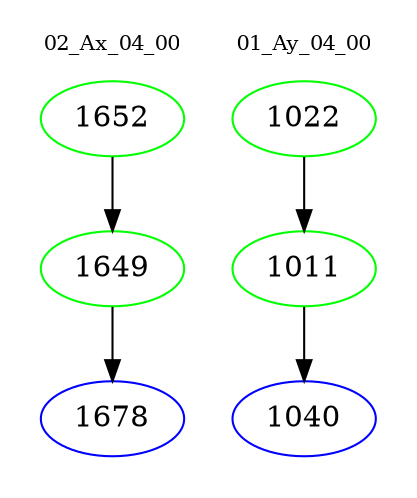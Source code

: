 digraph{
subgraph cluster_0 {
color = white
label = "02_Ax_04_00";
fontsize=10;
T0_1652 [label="1652", color="green"]
T0_1652 -> T0_1649 [color="black"]
T0_1649 [label="1649", color="green"]
T0_1649 -> T0_1678 [color="black"]
T0_1678 [label="1678", color="blue"]
}
subgraph cluster_1 {
color = white
label = "01_Ay_04_00";
fontsize=10;
T1_1022 [label="1022", color="green"]
T1_1022 -> T1_1011 [color="black"]
T1_1011 [label="1011", color="green"]
T1_1011 -> T1_1040 [color="black"]
T1_1040 [label="1040", color="blue"]
}
}
